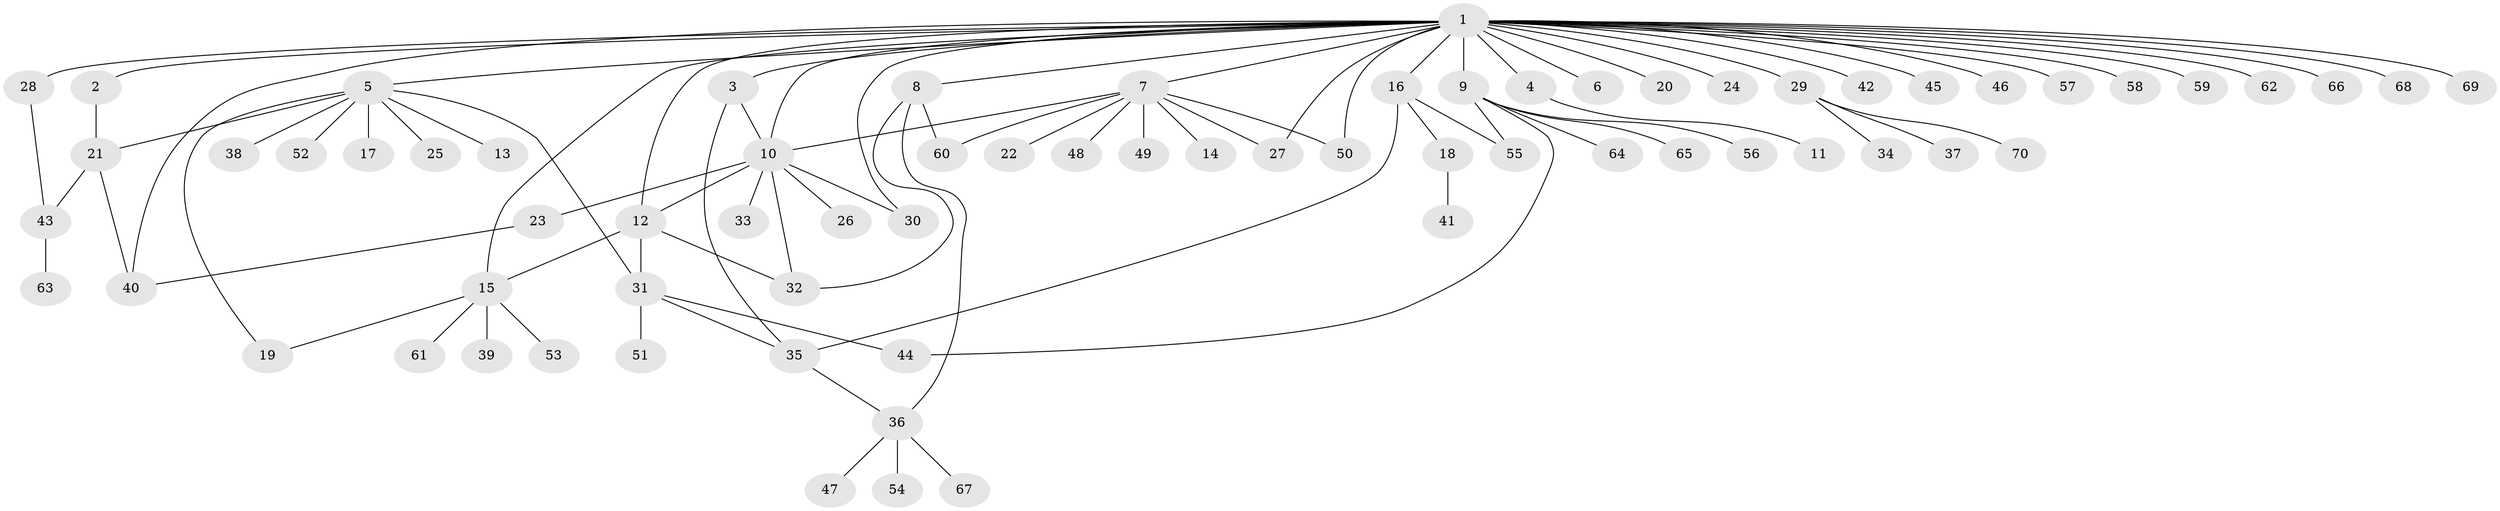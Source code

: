 // original degree distribution, {36: 0.010101010101010102, 3: 0.08080808080808081, 5: 0.020202020202020204, 2: 0.21212121212121213, 11: 0.020202020202020204, 1: 0.5454545454545454, 8: 0.010101010101010102, 10: 0.010101010101010102, 6: 0.04040404040404041, 4: 0.050505050505050504}
// Generated by graph-tools (version 1.1) at 2025/50/03/04/25 22:50:35]
// undirected, 70 vertices, 90 edges
graph export_dot {
  node [color=gray90,style=filled];
  1;
  2;
  3;
  4;
  5;
  6;
  7;
  8;
  9;
  10;
  11;
  12;
  13;
  14;
  15;
  16;
  17;
  18;
  19;
  20;
  21;
  22;
  23;
  24;
  25;
  26;
  27;
  28;
  29;
  30;
  31;
  32;
  33;
  34;
  35;
  36;
  37;
  38;
  39;
  40;
  41;
  42;
  43;
  44;
  45;
  46;
  47;
  48;
  49;
  50;
  51;
  52;
  53;
  54;
  55;
  56;
  57;
  58;
  59;
  60;
  61;
  62;
  63;
  64;
  65;
  66;
  67;
  68;
  69;
  70;
  1 -- 2 [weight=1.0];
  1 -- 3 [weight=1.0];
  1 -- 4 [weight=1.0];
  1 -- 5 [weight=1.0];
  1 -- 6 [weight=1.0];
  1 -- 7 [weight=1.0];
  1 -- 8 [weight=1.0];
  1 -- 9 [weight=2.0];
  1 -- 10 [weight=1.0];
  1 -- 12 [weight=1.0];
  1 -- 15 [weight=1.0];
  1 -- 16 [weight=1.0];
  1 -- 20 [weight=1.0];
  1 -- 24 [weight=1.0];
  1 -- 27 [weight=1.0];
  1 -- 28 [weight=1.0];
  1 -- 29 [weight=1.0];
  1 -- 30 [weight=1.0];
  1 -- 40 [weight=1.0];
  1 -- 42 [weight=1.0];
  1 -- 45 [weight=1.0];
  1 -- 46 [weight=1.0];
  1 -- 50 [weight=1.0];
  1 -- 57 [weight=1.0];
  1 -- 58 [weight=1.0];
  1 -- 59 [weight=1.0];
  1 -- 62 [weight=1.0];
  1 -- 66 [weight=1.0];
  1 -- 68 [weight=1.0];
  1 -- 69 [weight=1.0];
  2 -- 21 [weight=1.0];
  3 -- 10 [weight=1.0];
  3 -- 35 [weight=1.0];
  4 -- 11 [weight=1.0];
  5 -- 13 [weight=1.0];
  5 -- 17 [weight=1.0];
  5 -- 19 [weight=1.0];
  5 -- 21 [weight=1.0];
  5 -- 25 [weight=1.0];
  5 -- 31 [weight=1.0];
  5 -- 38 [weight=1.0];
  5 -- 52 [weight=1.0];
  7 -- 10 [weight=1.0];
  7 -- 14 [weight=1.0];
  7 -- 22 [weight=1.0];
  7 -- 27 [weight=1.0];
  7 -- 48 [weight=1.0];
  7 -- 49 [weight=1.0];
  7 -- 50 [weight=1.0];
  7 -- 60 [weight=1.0];
  8 -- 32 [weight=1.0];
  8 -- 36 [weight=1.0];
  8 -- 60 [weight=1.0];
  9 -- 44 [weight=1.0];
  9 -- 55 [weight=1.0];
  9 -- 56 [weight=1.0];
  9 -- 64 [weight=1.0];
  9 -- 65 [weight=1.0];
  10 -- 12 [weight=1.0];
  10 -- 23 [weight=1.0];
  10 -- 26 [weight=1.0];
  10 -- 30 [weight=1.0];
  10 -- 32 [weight=1.0];
  10 -- 33 [weight=1.0];
  12 -- 15 [weight=1.0];
  12 -- 31 [weight=1.0];
  12 -- 32 [weight=1.0];
  15 -- 19 [weight=1.0];
  15 -- 39 [weight=1.0];
  15 -- 53 [weight=1.0];
  15 -- 61 [weight=1.0];
  16 -- 18 [weight=1.0];
  16 -- 35 [weight=1.0];
  16 -- 55 [weight=1.0];
  18 -- 41 [weight=1.0];
  21 -- 40 [weight=1.0];
  21 -- 43 [weight=1.0];
  23 -- 40 [weight=1.0];
  28 -- 43 [weight=1.0];
  29 -- 34 [weight=1.0];
  29 -- 37 [weight=1.0];
  29 -- 70 [weight=1.0];
  31 -- 35 [weight=1.0];
  31 -- 44 [weight=1.0];
  31 -- 51 [weight=1.0];
  35 -- 36 [weight=1.0];
  36 -- 47 [weight=1.0];
  36 -- 54 [weight=1.0];
  36 -- 67 [weight=1.0];
  43 -- 63 [weight=1.0];
}
